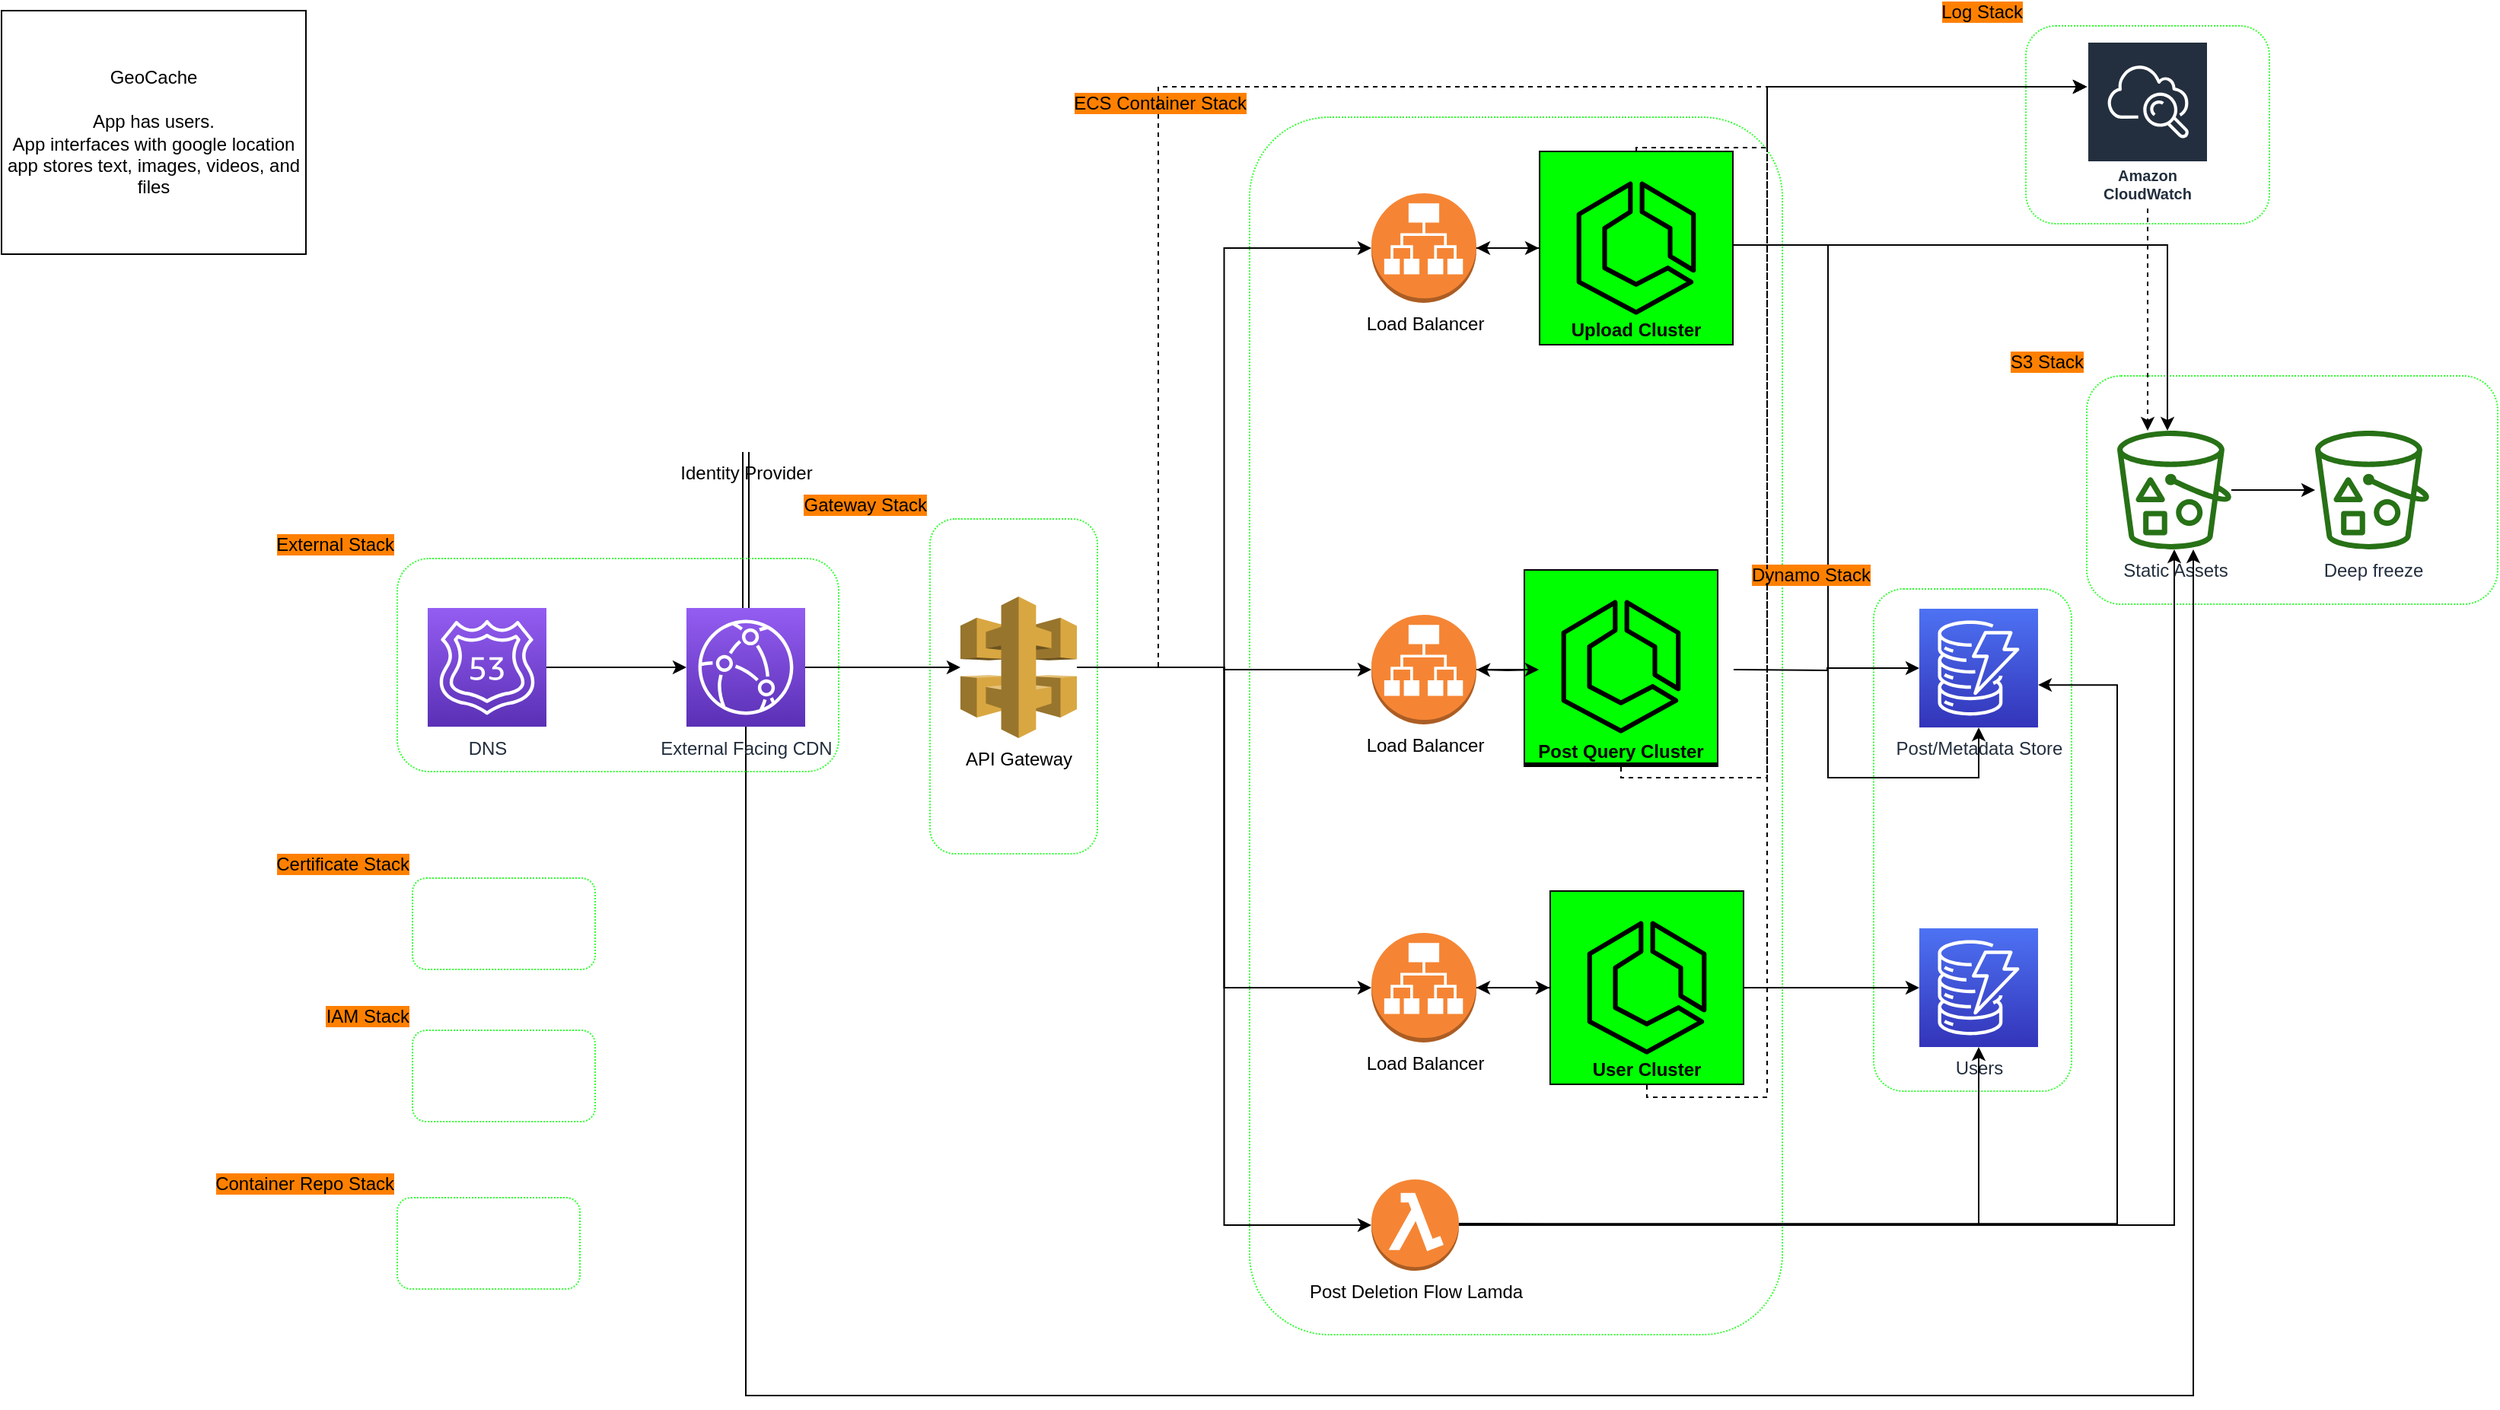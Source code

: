 <mxfile version="14.6.6" type="device"><diagram id="-nHcGp4oWZVn4u38SgaZ" name="Page-1"><mxGraphModel dx="868" dy="393" grid="1" gridSize="10" guides="1" tooltips="1" connect="1" arrows="1" fold="1" page="1" pageScale="1" pageWidth="850" pageHeight="1100" math="0" shadow="0"><root><mxCell id="0"/><mxCell id="1" parent="0"/><mxCell id="4" value="ECS Container Stack" style="rounded=1;whiteSpace=wrap;html=1;fillColor=none;labelPosition=left;verticalLabelPosition=top;align=right;verticalAlign=bottom;labelBackgroundColor=#FF8000;dashed=1;dashPattern=1 1;strokeColor=#33FF33;" parent="1" vertex="1"><mxGeometry x="830" y="80" width="350" height="800" as="geometry"/></mxCell><mxCell id="LLwVqNT0bobmYQlTuHR1-63" style="edgeStyle=orthogonalEdgeStyle;rounded=0;jumpStyle=none;orthogonalLoop=1;jettySize=auto;html=1;dashed=1;" parent="1" source="LLwVqNT0bobmYQlTuHR1-17" target="LLwVqNT0bobmYQlTuHR1-58" edge="1"><mxGeometry relative="1" as="geometry"><Array as="points"><mxPoint x="1170" y="724"/><mxPoint x="1170" y="60"/></Array></mxGeometry></mxCell><mxCell id="LLwVqNT0bobmYQlTuHR1-37" style="edgeStyle=orthogonalEdgeStyle;rounded=0;orthogonalLoop=1;jettySize=auto;html=1;" parent="1" source="LLwVqNT0bobmYQlTuHR1-13" target="LLwVqNT0bobmYQlTuHR1-8" edge="1"><mxGeometry relative="1" as="geometry"><Array as="points"><mxPoint x="1210" y="164"/><mxPoint x="1210" y="514"/></Array></mxGeometry></mxCell><mxCell id="-0bztl7y0QLR-6kvEv20-10" value="Log Stack" style="rounded=1;whiteSpace=wrap;html=1;dashed=1;dashPattern=1 1;labelBackgroundColor=#FF8000;strokeColor=#33FF33;labelPosition=left;verticalLabelPosition=top;align=right;verticalAlign=bottom;fillColor=none;" vertex="1" parent="1"><mxGeometry x="1340" y="20" width="160" height="130" as="geometry"/></mxCell><mxCell id="7" value="S3 Stack" style="rounded=1;whiteSpace=wrap;html=1;fillColor=none;labelPosition=left;verticalLabelPosition=top;align=right;verticalAlign=bottom;labelBackgroundColor=#FF8000;dashed=1;dashPattern=1 1;strokeColor=#33FF33;" parent="1" vertex="1"><mxGeometry x="1380" y="250" width="270" height="150" as="geometry"/></mxCell><mxCell id="6" value="Dynamo Stack" style="rounded=1;whiteSpace=wrap;html=1;fillColor=none;labelPosition=left;verticalLabelPosition=top;align=right;verticalAlign=bottom;labelBackgroundColor=#FF8000;dashed=1;dashPattern=1 1;strokeColor=#33FF33;" parent="1" vertex="1"><mxGeometry x="1240" y="390" width="130" height="330" as="geometry"/></mxCell><mxCell id="3" value="Gateway Stack" style="rounded=1;whiteSpace=wrap;html=1;fillColor=none;labelPosition=left;verticalLabelPosition=top;align=right;verticalAlign=bottom;labelBackgroundColor=#FF8000;dashed=1;dashPattern=1 1;strokeColor=#33FF33;" parent="1" vertex="1"><mxGeometry x="620" y="344" width="110" height="220" as="geometry"/></mxCell><mxCell id="LLwVqNT0bobmYQlTuHR1-1" value="GeoCache&lt;br&gt;&lt;br&gt;App has users.&lt;br&gt;App interfaces with google location&lt;br&gt;app stores text, images, videos, and files" style="rounded=0;whiteSpace=wrap;html=1;" parent="1" vertex="1"><mxGeometry x="10" y="10" width="200" height="160" as="geometry"/></mxCell><mxCell id="LLwVqNT0bobmYQlTuHR1-7" value="" style="edgeStyle=orthogonalEdgeStyle;rounded=0;orthogonalLoop=1;jettySize=auto;html=1;" parent="1" source="LLwVqNT0bobmYQlTuHR1-2" target="LLwVqNT0bobmYQlTuHR1-6" edge="1"><mxGeometry relative="1" as="geometry"/></mxCell><mxCell id="LLwVqNT0bobmYQlTuHR1-2" value="Static Assets&lt;br&gt;" style="outlineConnect=0;fontColor=#232F3E;gradientColor=none;fillColor=#277116;strokeColor=none;dashed=0;verticalLabelPosition=bottom;verticalAlign=top;align=center;html=1;fontSize=12;fontStyle=0;aspect=fixed;pointerEvents=1;shape=mxgraph.aws4.bucket_with_objects;" parent="1" vertex="1"><mxGeometry x="1400" y="286" width="75" height="78" as="geometry"/></mxCell><mxCell id="LLwVqNT0bobmYQlTuHR1-6" value="Deep freeze&lt;br&gt;" style="outlineConnect=0;fontColor=#232F3E;gradientColor=none;fillColor=#277116;strokeColor=none;dashed=0;verticalLabelPosition=bottom;verticalAlign=top;align=center;html=1;fontSize=12;fontStyle=0;aspect=fixed;pointerEvents=1;shape=mxgraph.aws4.bucket_with_objects;" parent="1" vertex="1"><mxGeometry x="1530" y="286" width="75" height="78" as="geometry"/></mxCell><mxCell id="LLwVqNT0bobmYQlTuHR1-8" value="Post/Metadata Store" style="outlineConnect=0;fontColor=#232F3E;gradientColor=#4D72F3;gradientDirection=north;fillColor=#3334B9;strokeColor=#ffffff;dashed=0;verticalLabelPosition=bottom;verticalAlign=top;align=center;html=1;fontSize=12;fontStyle=0;aspect=fixed;shape=mxgraph.aws4.resourceIcon;resIcon=mxgraph.aws4.dynamodb;" parent="1" vertex="1"><mxGeometry x="1270" y="403" width="78" height="78" as="geometry"/></mxCell><mxCell id="LLwVqNT0bobmYQlTuHR1-10" value="Users&lt;br&gt;" style="outlineConnect=0;fontColor=#232F3E;gradientColor=#4D72F3;gradientDirection=north;fillColor=#3334B9;strokeColor=#ffffff;dashed=0;verticalLabelPosition=bottom;verticalAlign=top;align=center;html=1;fontSize=12;fontStyle=0;aspect=fixed;shape=mxgraph.aws4.resourceIcon;resIcon=mxgraph.aws4.dynamodb;" parent="1" vertex="1"><mxGeometry x="1270" y="613" width="78" height="78" as="geometry"/></mxCell><mxCell id="LLwVqNT0bobmYQlTuHR1-12" value="Identity Provider" style="shape=image;html=1;verticalAlign=top;verticalLabelPosition=bottom;labelBackgroundColor=#ffffff;imageAspect=0;aspect=fixed;image=https://cdn4.iconfinder.com/data/icons/logos-brands-5/24/auth0-128.png" parent="1" vertex="1"><mxGeometry x="464" y="230" width="70" height="70" as="geometry"/></mxCell><mxCell id="LLwVqNT0bobmYQlTuHR1-39" style="edgeStyle=orthogonalEdgeStyle;rounded=0;orthogonalLoop=1;jettySize=auto;html=1;" parent="1" source="LLwVqNT0bobmYQlTuHR1-13" target="LLwVqNT0bobmYQlTuHR1-2" edge="1"><mxGeometry relative="1" as="geometry"><Array as="points"><mxPoint x="1433" y="164"/></Array></mxGeometry></mxCell><mxCell id="LLwVqNT0bobmYQlTuHR1-54" style="edgeStyle=orthogonalEdgeStyle;rounded=0;orthogonalLoop=1;jettySize=auto;html=1;entryX=1;entryY=0.5;entryDx=0;entryDy=0;entryPerimeter=0;" parent="1" source="LLwVqNT0bobmYQlTuHR1-13" target="LLwVqNT0bobmYQlTuHR1-21" edge="1"><mxGeometry relative="1" as="geometry"/></mxCell><mxCell id="LLwVqNT0bobmYQlTuHR1-60" style="edgeStyle=orthogonalEdgeStyle;rounded=0;jumpStyle=none;orthogonalLoop=1;jettySize=auto;html=1;dashed=1;" parent="1" source="LLwVqNT0bobmYQlTuHR1-13" target="LLwVqNT0bobmYQlTuHR1-58" edge="1"><mxGeometry relative="1" as="geometry"><Array as="points"><mxPoint x="1084" y="100"/><mxPoint x="1170" y="100"/><mxPoint x="1170" y="60"/></Array></mxGeometry></mxCell><mxCell id="LLwVqNT0bobmYQlTuHR1-13" value="Upload Cluster" style="outlineConnect=0;fontColor=#000000;gradientColor=none;strokeColor=#000000;dashed=0;verticalLabelPosition=middle;verticalAlign=bottom;align=center;html=1;whiteSpace=wrap;fontSize=12;fontStyle=1;spacing=3;shape=mxgraph.aws4.productIcon;prIcon=mxgraph.aws4.ecs;fontFamily=Helvetica;fillColor=#00FF00;" parent="1" vertex="1"><mxGeometry x="1020" y="102" width="128" height="128" as="geometry"/></mxCell><mxCell id="LLwVqNT0bobmYQlTuHR1-42" style="edgeStyle=orthogonalEdgeStyle;rounded=0;orthogonalLoop=1;jettySize=auto;html=1;" parent="1" target="LLwVqNT0bobmYQlTuHR1-8" edge="1"><mxGeometry relative="1" as="geometry"><mxPoint x="1148" y="443" as="sourcePoint"/></mxGeometry></mxCell><mxCell id="LLwVqNT0bobmYQlTuHR1-56" style="edgeStyle=orthogonalEdgeStyle;rounded=0;orthogonalLoop=1;jettySize=auto;html=1;" parent="1" target="LLwVqNT0bobmYQlTuHR1-23" edge="1"><mxGeometry relative="1" as="geometry"><mxPoint x="1020" y="443" as="sourcePoint"/></mxGeometry></mxCell><mxCell id="LLwVqNT0bobmYQlTuHR1-62" style="edgeStyle=orthogonalEdgeStyle;rounded=0;jumpStyle=none;orthogonalLoop=1;jettySize=auto;html=1;dashed=1;" parent="1" source="LLwVqNT0bobmYQlTuHR1-16" target="LLwVqNT0bobmYQlTuHR1-58" edge="1"><mxGeometry relative="1" as="geometry"><Array as="points"><mxPoint x="1170" y="514"/><mxPoint x="1170" y="60"/></Array></mxGeometry></mxCell><mxCell id="LLwVqNT0bobmYQlTuHR1-16" value="Post Query Cluster" style="outlineConnect=0;fontColor=#000000;gradientColor=none;strokeColor=#000000;dashed=0;verticalLabelPosition=middle;verticalAlign=bottom;align=center;html=1;whiteSpace=wrap;fontSize=12;fontStyle=1;spacing=3;shape=mxgraph.aws4.productIcon;prIcon=mxgraph.aws4.ecs;fontFamily=Helvetica;fillColor=#00FF00;" parent="1" vertex="1"><mxGeometry x="1010" y="377" width="128" height="130" as="geometry"/></mxCell><mxCell id="LLwVqNT0bobmYQlTuHR1-43" style="edgeStyle=orthogonalEdgeStyle;rounded=0;orthogonalLoop=1;jettySize=auto;html=1;" parent="1" source="LLwVqNT0bobmYQlTuHR1-17" target="LLwVqNT0bobmYQlTuHR1-10" edge="1"><mxGeometry relative="1" as="geometry"/></mxCell><mxCell id="LLwVqNT0bobmYQlTuHR1-57" style="edgeStyle=orthogonalEdgeStyle;rounded=0;orthogonalLoop=1;jettySize=auto;html=1;entryX=1;entryY=0.5;entryDx=0;entryDy=0;entryPerimeter=0;" parent="1" source="LLwVqNT0bobmYQlTuHR1-17" target="LLwVqNT0bobmYQlTuHR1-24" edge="1"><mxGeometry relative="1" as="geometry"/></mxCell><mxCell id="LLwVqNT0bobmYQlTuHR1-17" value="User Cluster" style="outlineConnect=0;fontColor=#000000;gradientColor=none;strokeColor=#000000;dashed=0;verticalLabelPosition=middle;verticalAlign=bottom;align=center;html=1;whiteSpace=wrap;fontSize=12;fontStyle=1;spacing=3;shape=mxgraph.aws4.productIcon;prIcon=mxgraph.aws4.ecs;fontFamily=Helvetica;fillColor=#00FF00;" parent="1" vertex="1"><mxGeometry x="1027" y="588" width="128" height="128" as="geometry"/></mxCell><mxCell id="LLwVqNT0bobmYQlTuHR1-44" style="edgeStyle=orthogonalEdgeStyle;rounded=0;orthogonalLoop=1;jettySize=auto;html=1;" parent="1" source="LLwVqNT0bobmYQlTuHR1-18" target="LLwVqNT0bobmYQlTuHR1-10" edge="1"><mxGeometry relative="1" as="geometry"/></mxCell><mxCell id="LLwVqNT0bobmYQlTuHR1-45" style="edgeStyle=orthogonalEdgeStyle;rounded=0;orthogonalLoop=1;jettySize=auto;html=1;" parent="1" edge="1"><mxGeometry relative="1" as="geometry"><Array as="points"><mxPoint x="1400" y="807"/><mxPoint x="1400" y="453"/></Array><mxPoint x="967.5" y="807.059" as="sourcePoint"/><mxPoint x="1348" y="453.059" as="targetPoint"/></mxGeometry></mxCell><mxCell id="LLwVqNT0bobmYQlTuHR1-66" style="edgeStyle=orthogonalEdgeStyle;rounded=0;jumpStyle=none;orthogonalLoop=1;jettySize=auto;html=1;" parent="1" source="LLwVqNT0bobmYQlTuHR1-18" target="LLwVqNT0bobmYQlTuHR1-2" edge="1"><mxGeometry relative="1" as="geometry"/></mxCell><mxCell id="LLwVqNT0bobmYQlTuHR1-18" value="Post Deletion Flow Lamda" style="outlineConnect=0;dashed=0;verticalLabelPosition=bottom;verticalAlign=top;align=center;html=1;shape=mxgraph.aws3.lambda_function;fillColor=#F58534;gradientColor=none;" parent="1" vertex="1"><mxGeometry x="910" y="778" width="57.5" height="60" as="geometry"/></mxCell><mxCell id="LLwVqNT0bobmYQlTuHR1-31" style="edgeStyle=orthogonalEdgeStyle;rounded=0;orthogonalLoop=1;jettySize=auto;html=1;entryX=0;entryY=0.5;entryDx=0;entryDy=0;entryPerimeter=0;" parent="1" source="LLwVqNT0bobmYQlTuHR1-20" target="LLwVqNT0bobmYQlTuHR1-21" edge="1"><mxGeometry relative="1" as="geometry"/></mxCell><mxCell id="LLwVqNT0bobmYQlTuHR1-34" style="edgeStyle=orthogonalEdgeStyle;rounded=0;orthogonalLoop=1;jettySize=auto;html=1;entryX=0;entryY=0.5;entryDx=0;entryDy=0;entryPerimeter=0;" parent="1" source="LLwVqNT0bobmYQlTuHR1-20" target="LLwVqNT0bobmYQlTuHR1-23" edge="1"><mxGeometry relative="1" as="geometry"/></mxCell><mxCell id="LLwVqNT0bobmYQlTuHR1-35" style="edgeStyle=orthogonalEdgeStyle;rounded=0;orthogonalLoop=1;jettySize=auto;html=1;entryX=0;entryY=0.5;entryDx=0;entryDy=0;entryPerimeter=0;" parent="1" source="LLwVqNT0bobmYQlTuHR1-20" target="LLwVqNT0bobmYQlTuHR1-24" edge="1"><mxGeometry relative="1" as="geometry"/></mxCell><mxCell id="LLwVqNT0bobmYQlTuHR1-36" style="edgeStyle=orthogonalEdgeStyle;rounded=0;orthogonalLoop=1;jettySize=auto;html=1;entryX=0;entryY=0.5;entryDx=0;entryDy=0;entryPerimeter=0;" parent="1" source="LLwVqNT0bobmYQlTuHR1-20" target="LLwVqNT0bobmYQlTuHR1-18" edge="1"><mxGeometry relative="1" as="geometry"/></mxCell><mxCell id="LLwVqNT0bobmYQlTuHR1-64" style="edgeStyle=orthogonalEdgeStyle;rounded=0;jumpStyle=none;orthogonalLoop=1;jettySize=auto;html=1;dashed=1;" parent="1" source="LLwVqNT0bobmYQlTuHR1-20" target="LLwVqNT0bobmYQlTuHR1-58" edge="1"><mxGeometry relative="1" as="geometry"><Array as="points"><mxPoint x="770" y="442"/><mxPoint x="770" y="60"/></Array></mxGeometry></mxCell><mxCell id="LLwVqNT0bobmYQlTuHR1-20" value="API Gateway" style="outlineConnect=0;dashed=0;verticalLabelPosition=bottom;verticalAlign=top;align=center;html=1;shape=mxgraph.aws3.api_gateway;fillColor=#D9A741;gradientColor=none;" parent="1" vertex="1"><mxGeometry x="640" y="395" width="76.5" height="93" as="geometry"/></mxCell><mxCell id="LLwVqNT0bobmYQlTuHR1-51" style="edgeStyle=orthogonalEdgeStyle;rounded=0;orthogonalLoop=1;jettySize=auto;html=1;" parent="1" source="LLwVqNT0bobmYQlTuHR1-21" target="LLwVqNT0bobmYQlTuHR1-13" edge="1"><mxGeometry relative="1" as="geometry"/></mxCell><mxCell id="LLwVqNT0bobmYQlTuHR1-21" value="Load Balancer" style="outlineConnect=0;dashed=0;verticalLabelPosition=bottom;verticalAlign=top;align=center;html=1;shape=mxgraph.aws3.application_load_balancer;fillColor=#F58534;gradientColor=none;" parent="1" vertex="1"><mxGeometry x="910" y="130" width="69" height="72" as="geometry"/></mxCell><mxCell id="LLwVqNT0bobmYQlTuHR1-48" style="edgeStyle=orthogonalEdgeStyle;rounded=0;orthogonalLoop=1;jettySize=auto;html=1;" parent="1" source="LLwVqNT0bobmYQlTuHR1-23" edge="1"><mxGeometry relative="1" as="geometry"><mxPoint x="1020" y="443" as="targetPoint"/></mxGeometry></mxCell><mxCell id="LLwVqNT0bobmYQlTuHR1-23" value="Load Balancer" style="outlineConnect=0;dashed=0;verticalLabelPosition=bottom;verticalAlign=top;align=center;html=1;shape=mxgraph.aws3.application_load_balancer;fillColor=#F58534;gradientColor=none;" parent="1" vertex="1"><mxGeometry x="910" y="407" width="69" height="72" as="geometry"/></mxCell><mxCell id="LLwVqNT0bobmYQlTuHR1-49" style="edgeStyle=orthogonalEdgeStyle;rounded=0;orthogonalLoop=1;jettySize=auto;html=1;" parent="1" source="LLwVqNT0bobmYQlTuHR1-24" target="LLwVqNT0bobmYQlTuHR1-17" edge="1"><mxGeometry relative="1" as="geometry"/></mxCell><mxCell id="LLwVqNT0bobmYQlTuHR1-24" value="Load Balancer" style="outlineConnect=0;dashed=0;verticalLabelPosition=bottom;verticalAlign=top;align=center;html=1;shape=mxgraph.aws3.application_load_balancer;fillColor=#F58534;gradientColor=none;" parent="1" vertex="1"><mxGeometry x="910" y="616" width="69" height="72" as="geometry"/></mxCell><mxCell id="LLwVqNT0bobmYQlTuHR1-29" style="edgeStyle=orthogonalEdgeStyle;rounded=0;orthogonalLoop=1;jettySize=auto;html=1;" parent="1" source="LLwVqNT0bobmYQlTuHR1-25" target="LLwVqNT0bobmYQlTuHR1-20" edge="1"><mxGeometry relative="1" as="geometry"/></mxCell><mxCell id="irfOtdn8fBQTYB1Ro5zS-4" style="edgeStyle=orthogonalEdgeStyle;rounded=0;orthogonalLoop=1;jettySize=auto;html=1;" parent="1" source="LLwVqNT0bobmYQlTuHR1-25" target="LLwVqNT0bobmYQlTuHR1-2" edge="1"><mxGeometry relative="1" as="geometry"><Array as="points"><mxPoint x="499" y="920"/><mxPoint x="1450" y="920"/></Array></mxGeometry></mxCell><mxCell id="irfOtdn8fBQTYB1Ro5zS-5" value="" style="edgeStyle=orthogonalEdgeStyle;rounded=0;orthogonalLoop=1;jettySize=auto;html=1;shape=link;" parent="1" source="LLwVqNT0bobmYQlTuHR1-25" target="LLwVqNT0bobmYQlTuHR1-12" edge="1"><mxGeometry relative="1" as="geometry"/></mxCell><mxCell id="LLwVqNT0bobmYQlTuHR1-25" value="External Facing CDN" style="outlineConnect=0;fontColor=#232F3E;gradientColor=#945DF2;gradientDirection=north;fillColor=#5A30B5;strokeColor=#ffffff;dashed=0;verticalLabelPosition=bottom;verticalAlign=top;align=center;html=1;fontSize=12;fontStyle=0;aspect=fixed;shape=mxgraph.aws4.resourceIcon;resIcon=mxgraph.aws4.cloudfront;" parent="1" vertex="1"><mxGeometry x="460" y="402.5" width="78" height="78" as="geometry"/></mxCell><mxCell id="LLwVqNT0bobmYQlTuHR1-28" style="edgeStyle=orthogonalEdgeStyle;rounded=0;orthogonalLoop=1;jettySize=auto;html=1;" parent="1" source="LLwVqNT0bobmYQlTuHR1-26" target="LLwVqNT0bobmYQlTuHR1-25" edge="1"><mxGeometry relative="1" as="geometry"/></mxCell><mxCell id="LLwVqNT0bobmYQlTuHR1-26" value="DNS" style="outlineConnect=0;fontColor=#232F3E;gradientColor=#945DF2;gradientDirection=north;fillColor=#5A30B5;strokeColor=#ffffff;dashed=0;verticalLabelPosition=bottom;verticalAlign=top;align=center;html=1;fontSize=12;fontStyle=0;aspect=fixed;shape=mxgraph.aws4.resourceIcon;resIcon=mxgraph.aws4.route_53;" parent="1" vertex="1"><mxGeometry x="290" y="402.5" width="78" height="78" as="geometry"/></mxCell><mxCell id="LLwVqNT0bobmYQlTuHR1-65" style="edgeStyle=orthogonalEdgeStyle;rounded=0;jumpStyle=none;orthogonalLoop=1;jettySize=auto;html=1;dashed=1;" parent="1" source="LLwVqNT0bobmYQlTuHR1-58" target="LLwVqNT0bobmYQlTuHR1-2" edge="1"><mxGeometry relative="1" as="geometry"><Array as="points"><mxPoint x="1433" y="140"/></Array></mxGeometry></mxCell><mxCell id="LLwVqNT0bobmYQlTuHR1-58" value="Amazon CloudWatch" style="outlineConnect=0;fontColor=#232F3E;gradientColor=none;strokeColor=#ffffff;fillColor=#232F3E;dashed=0;verticalLabelPosition=middle;verticalAlign=bottom;align=center;html=1;whiteSpace=wrap;fontSize=10;fontStyle=1;spacing=3;shape=mxgraph.aws4.productIcon;prIcon=mxgraph.aws4.cloudwatch;" parent="1" vertex="1"><mxGeometry x="1380" y="30" width="80" height="110" as="geometry"/></mxCell><mxCell id="8" value="&lt;div&gt;&lt;span&gt;External Stack&lt;/span&gt;&lt;/div&gt;" style="rounded=1;whiteSpace=wrap;html=1;fillColor=none;align=right;labelPosition=left;verticalLabelPosition=top;verticalAlign=bottom;textDirection=ltr;labelBackgroundColor=#FF8000;dashed=1;dashPattern=1 1;strokeColor=#33FF33;" parent="1" vertex="1"><mxGeometry x="270" y="370" width="290" height="140" as="geometry"/></mxCell><mxCell id="-0bztl7y0QLR-6kvEv20-8" value="Certificate Stack" style="rounded=1;whiteSpace=wrap;html=1;dashed=1;dashPattern=1 1;labelBackgroundColor=#FF8000;strokeColor=#33FF33;labelPosition=left;verticalLabelPosition=top;align=right;verticalAlign=bottom;fillColor=none;" vertex="1" parent="1"><mxGeometry x="280" y="580" width="120" height="60" as="geometry"/></mxCell><mxCell id="-0bztl7y0QLR-6kvEv20-9" value="IAM Stack" style="rounded=1;whiteSpace=wrap;html=1;dashed=1;dashPattern=1 1;labelBackgroundColor=#FF8000;strokeColor=#33FF33;verticalAlign=bottom;labelPosition=left;verticalLabelPosition=top;align=right;fillColor=none;" vertex="1" parent="1"><mxGeometry x="280" y="680" width="120" height="60" as="geometry"/></mxCell><mxCell id="-0bztl7y0QLR-6kvEv20-11" value="Container Repo Stack" style="rounded=1;whiteSpace=wrap;html=1;dashed=1;dashPattern=1 1;labelBackgroundColor=#FF8000;strokeColor=#33FF33;fillColor=none;labelPosition=left;verticalLabelPosition=top;align=right;verticalAlign=bottom;" vertex="1" parent="1"><mxGeometry x="270" y="790" width="120" height="60" as="geometry"/></mxCell></root></mxGraphModel></diagram></mxfile>